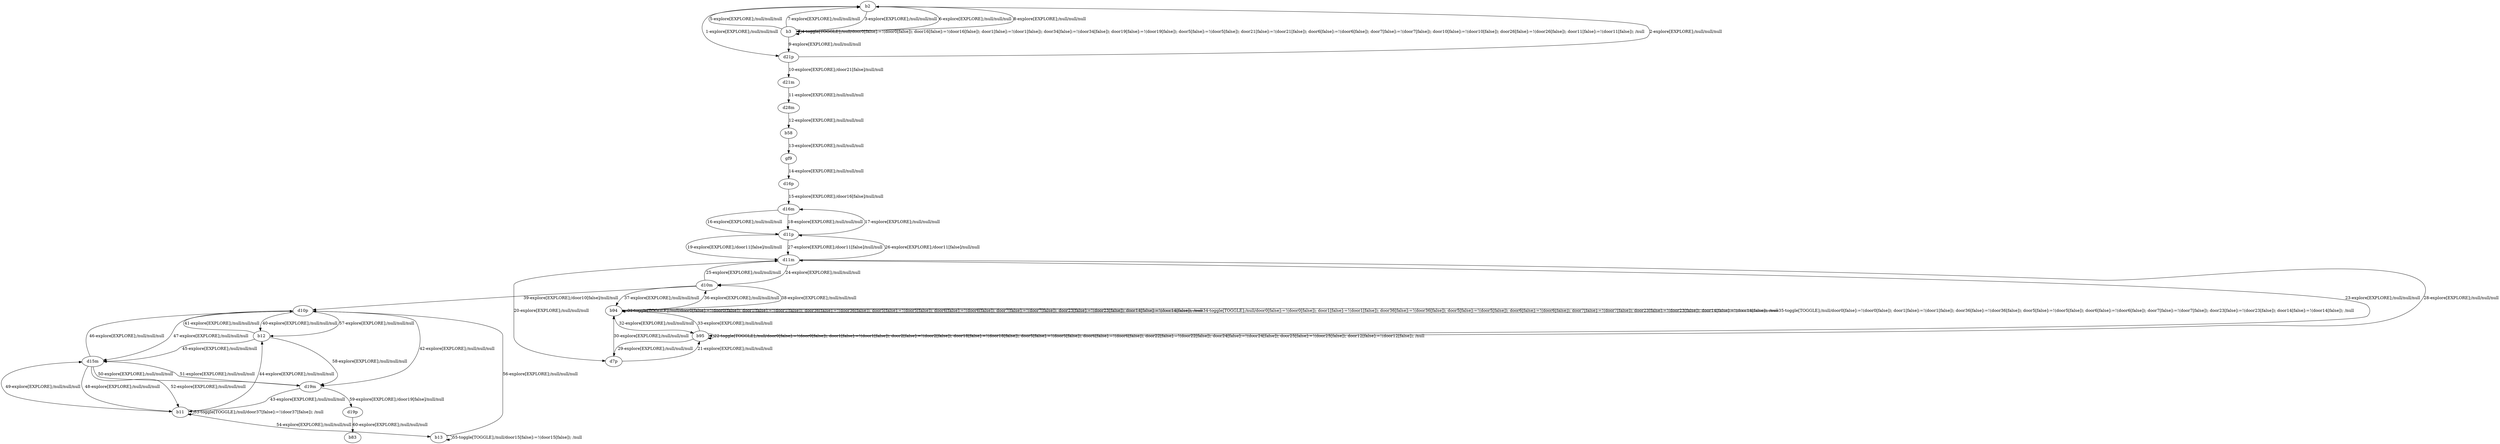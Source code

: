 # Total number of goals covered by this test: 1
# d19p --> b83

digraph g {
"b2" -> "d21p" [label = "1-explore[EXPLORE];/null/null/null"];
"d21p" -> "b2" [label = "2-explore[EXPLORE];/null/null/null"];
"b2" -> "b3" [label = "3-explore[EXPLORE];/null/null/null"];
"b3" -> "b3" [label = "4-toggle[TOGGLE];/null/door0[false]:=!(door0[false]); door16[false]:=!(door16[false]); door1[false]:=!(door1[false]); door34[false]:=!(door34[false]); door19[false]:=!(door19[false]); door5[false]:=!(door5[false]); door21[false]:=!(door21[false]); door6[false]:=!(door6[false]); door7[false]:=!(door7[false]); door10[false]:=!(door10[false]); door26[false]:=!(door26[false]); door11[false]:=!(door11[false]); /null"];
"b3" -> "b2" [label = "5-explore[EXPLORE];/null/null/null"];
"b2" -> "b3" [label = "6-explore[EXPLORE];/null/null/null"];
"b3" -> "b2" [label = "7-explore[EXPLORE];/null/null/null"];
"b2" -> "b3" [label = "8-explore[EXPLORE];/null/null/null"];
"b3" -> "d21p" [label = "9-explore[EXPLORE];/null/null/null"];
"d21p" -> "d21m" [label = "10-explore[EXPLORE];/door21[false]/null/null"];
"d21m" -> "d28m" [label = "11-explore[EXPLORE];/null/null/null"];
"d28m" -> "b58" [label = "12-explore[EXPLORE];/null/null/null"];
"b58" -> "gf9" [label = "13-explore[EXPLORE];/null/null/null"];
"gf9" -> "d16p" [label = "14-explore[EXPLORE];/null/null/null"];
"d16p" -> "d16m" [label = "15-explore[EXPLORE];/door16[false]/null/null"];
"d16m" -> "d11p" [label = "16-explore[EXPLORE];/null/null/null"];
"d11p" -> "d16m" [label = "17-explore[EXPLORE];/null/null/null"];
"d16m" -> "d11p" [label = "18-explore[EXPLORE];/null/null/null"];
"d11p" -> "d11m" [label = "19-explore[EXPLORE];/door11[false]/null/null"];
"d11m" -> "d7p" [label = "20-explore[EXPLORE];/null/null/null"];
"d7p" -> "b95" [label = "21-explore[EXPLORE];/null/null/null"];
"b95" -> "b95" [label = "22-toggle[TOGGLE];/null/door0[false]:=!(door0[false]); door1[false]:=!(door1[false]); door2[false]:=!(door2[false]); door18[false]:=!(door18[false]); door5[false]:=!(door5[false]); door6[false]:=!(door6[false]); door22[false]:=!(door22[false]); door24[false]:=!(door24[false]); door25[false]:=!(door25[false]); door12[false]:=!(door12[false]); /null"];
"b95" -> "d11m" [label = "23-explore[EXPLORE];/null/null/null"];
"d11m" -> "d10m" [label = "24-explore[EXPLORE];/null/null/null"];
"d10m" -> "d11m" [label = "25-explore[EXPLORE];/null/null/null"];
"d11m" -> "d11p" [label = "26-explore[EXPLORE];/door11[false]/null/null"];
"d11p" -> "d11m" [label = "27-explore[EXPLORE];/door11[false]/null/null"];
"d11m" -> "b95" [label = "28-explore[EXPLORE];/null/null/null"];
"b95" -> "d7p" [label = "29-explore[EXPLORE];/null/null/null"];
"d7p" -> "b94" [label = "30-explore[EXPLORE];/null/null/null"];
"b94" -> "b94" [label = "31-toggle[TOGGLE];/null/door0[false]:=!(door0[false]); door1[false]:=!(door1[false]); door36[false]:=!(door36[false]); door5[false]:=!(door5[false]); door6[false]:=!(door6[false]); door7[false]:=!(door7[false]); door23[false]:=!(door23[false]); door14[false]:=!(door14[false]); /null"];
"b94" -> "b95" [label = "32-explore[EXPLORE];/null/null/null"];
"b95" -> "b94" [label = "33-explore[EXPLORE];/null/null/null"];
"b94" -> "b94" [label = "34-toggle[TOGGLE];/null/door0[false]:=!(door0[false]); door1[false]:=!(door1[false]); door36[false]:=!(door36[false]); door5[false]:=!(door5[false]); door6[false]:=!(door6[false]); door7[false]:=!(door7[false]); door23[false]:=!(door23[false]); door14[false]:=!(door14[false]); /null"];
"b94" -> "b94" [label = "35-toggle[TOGGLE];/null/door0[false]:=!(door0[false]); door1[false]:=!(door1[false]); door36[false]:=!(door36[false]); door5[false]:=!(door5[false]); door6[false]:=!(door6[false]); door7[false]:=!(door7[false]); door23[false]:=!(door23[false]); door14[false]:=!(door14[false]); /null"];
"b94" -> "d10m" [label = "36-explore[EXPLORE];/null/null/null"];
"d10m" -> "b94" [label = "37-explore[EXPLORE];/null/null/null"];
"b94" -> "d10m" [label = "38-explore[EXPLORE];/null/null/null"];
"d10m" -> "d10p" [label = "39-explore[EXPLORE];/door10[false]/null/null"];
"d10p" -> "b12" [label = "40-explore[EXPLORE];/null/null/null"];
"b12" -> "d10p" [label = "41-explore[EXPLORE];/null/null/null"];
"d10p" -> "d19m" [label = "42-explore[EXPLORE];/null/null/null"];
"d19m" -> "b11" [label = "43-explore[EXPLORE];/null/null/null"];
"b11" -> "b12" [label = "44-explore[EXPLORE];/null/null/null"];
"b12" -> "d15m" [label = "45-explore[EXPLORE];/null/null/null"];
"d15m" -> "d10p" [label = "46-explore[EXPLORE];/null/null/null"];
"d10p" -> "d15m" [label = "47-explore[EXPLORE];/null/null/null"];
"d15m" -> "b11" [label = "48-explore[EXPLORE];/null/null/null"];
"b11" -> "d15m" [label = "49-explore[EXPLORE];/null/null/null"];
"d15m" -> "d19m" [label = "50-explore[EXPLORE];/null/null/null"];
"d19m" -> "d15m" [label = "51-explore[EXPLORE];/null/null/null"];
"d15m" -> "b11" [label = "52-explore[EXPLORE];/null/null/null"];
"b11" -> "b11" [label = "53-toggle[TOGGLE];/null/door37[false]:=!(door37[false]); /null"];
"b11" -> "b13" [label = "54-explore[EXPLORE];/null/null/null"];
"b13" -> "b13" [label = "55-toggle[TOGGLE];/null/door15[false]:=!(door15[false]); /null"];
"b13" -> "d10p" [label = "56-explore[EXPLORE];/null/null/null"];
"d10p" -> "b12" [label = "57-explore[EXPLORE];/null/null/null"];
"b12" -> "d19m" [label = "58-explore[EXPLORE];/null/null/null"];
"d19m" -> "d19p" [label = "59-explore[EXPLORE];/door19[false]/null/null"];
"d19p" -> "b83" [label = "60-explore[EXPLORE];/null/null/null"];
}